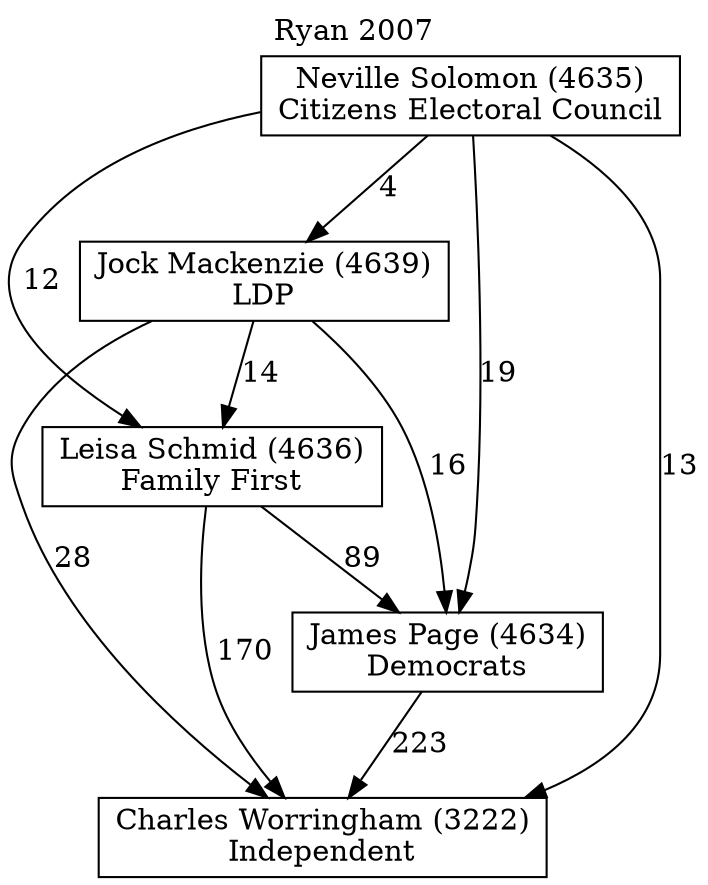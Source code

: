 // House preference flow
digraph "Charles Worringham (3222)_Ryan_2007" {
	graph [label="Ryan 2007" labelloc=t mclimit=10]
	node [shape=box]
	"Charles Worringham (3222)" [label="Charles Worringham (3222)
Independent"]
	"James Page (4634)" [label="James Page (4634)
Democrats"]
	"Leisa Schmid (4636)" [label="Leisa Schmid (4636)
Family First"]
	"Jock Mackenzie (4639)" [label="Jock Mackenzie (4639)
LDP"]
	"Neville Solomon (4635)" [label="Neville Solomon (4635)
Citizens Electoral Council"]
	"James Page (4634)" -> "Charles Worringham (3222)" [label=223]
	"Leisa Schmid (4636)" -> "James Page (4634)" [label=89]
	"Jock Mackenzie (4639)" -> "Leisa Schmid (4636)" [label=14]
	"Neville Solomon (4635)" -> "Jock Mackenzie (4639)" [label=4]
	"Leisa Schmid (4636)" -> "Charles Worringham (3222)" [label=170]
	"Jock Mackenzie (4639)" -> "Charles Worringham (3222)" [label=28]
	"Neville Solomon (4635)" -> "Charles Worringham (3222)" [label=13]
	"Neville Solomon (4635)" -> "Leisa Schmid (4636)" [label=12]
	"Jock Mackenzie (4639)" -> "James Page (4634)" [label=16]
	"Neville Solomon (4635)" -> "James Page (4634)" [label=19]
}
